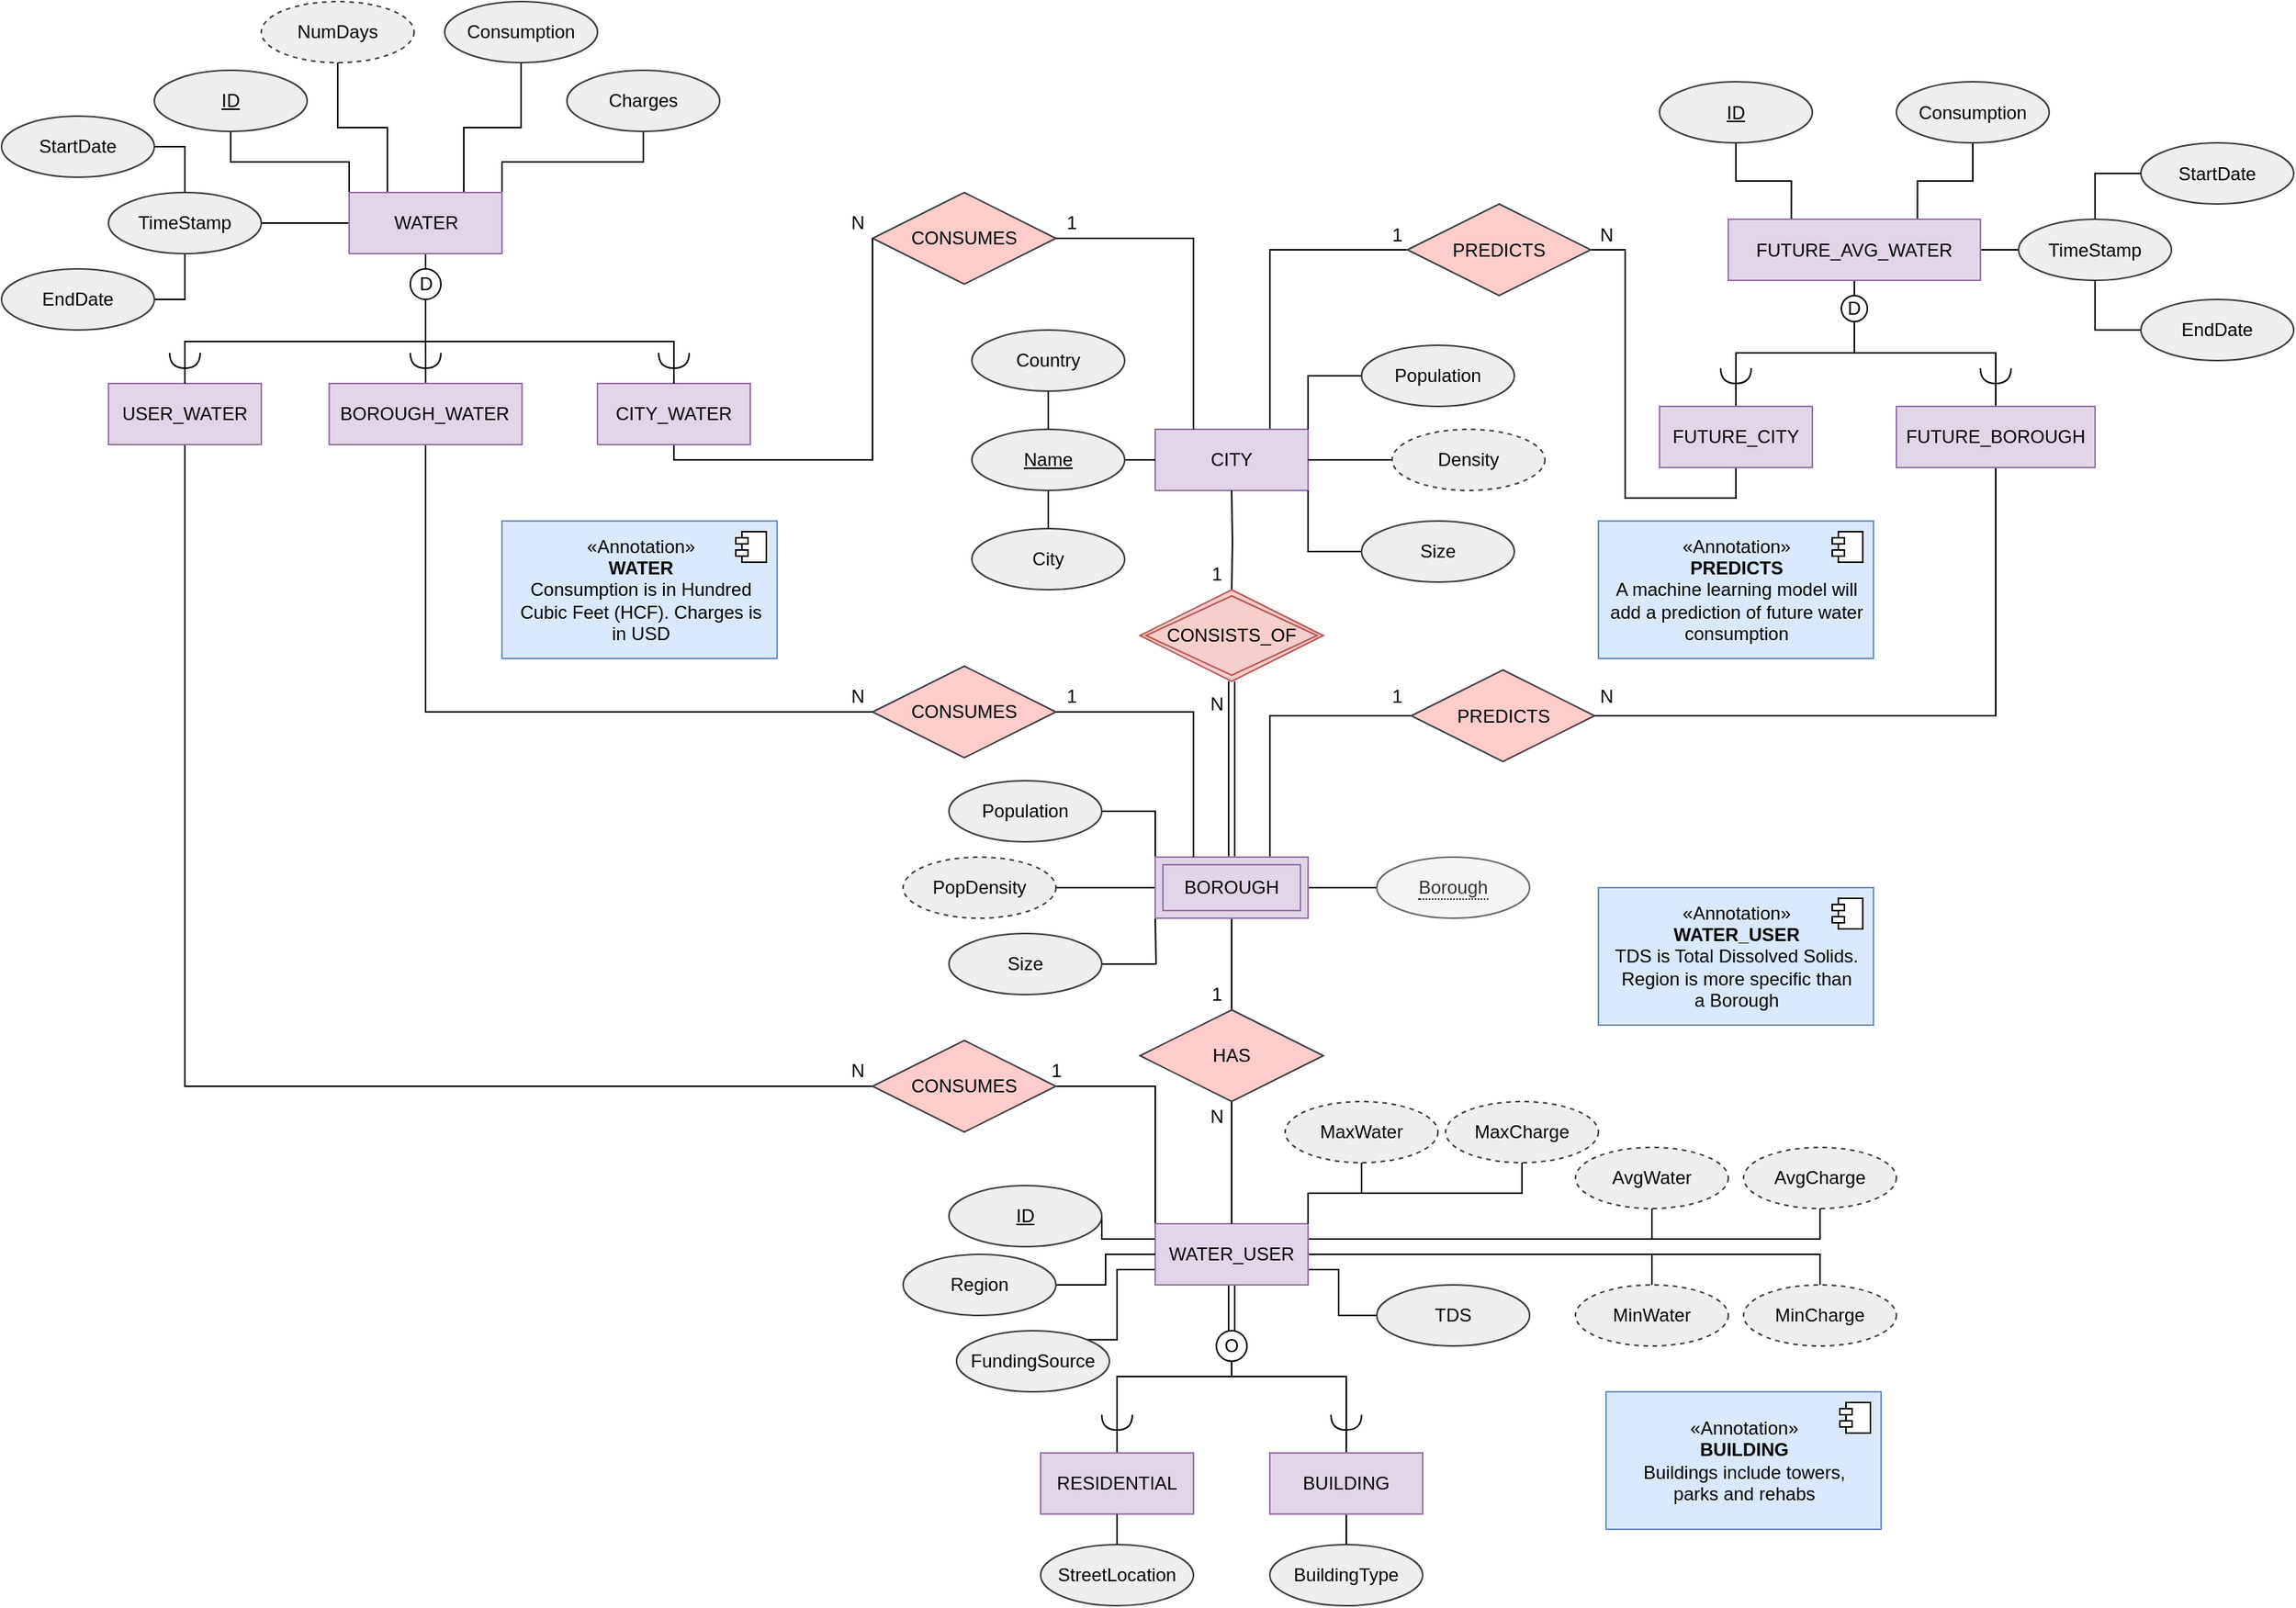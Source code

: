 <mxfile version="14.4.9" type="device"><diagram id="_QNdiF6oGMJ8poeDgREs" name="Page-1"><mxGraphModel dx="3374" dy="2428" grid="1" gridSize="10" guides="1" tooltips="1" connect="1" arrows="1" fold="1" page="1" pageScale="1" pageWidth="850" pageHeight="1100" math="0" shadow="0"><root><mxCell id="0"/><mxCell id="1" parent="0"/><mxCell id="JEgPueRrf0N6UOXY9P-l-7" style="edgeStyle=orthogonalEdgeStyle;rounded=0;orthogonalLoop=1;jettySize=auto;html=1;exitX=0.5;exitY=1;exitDx=0;exitDy=0;entryX=0.5;entryY=0;entryDx=0;entryDy=0;endArrow=none;endFill=0;" parent="1" source="mJZ21DW68w18lmmPB9QN-91" target="JEgPueRrf0N6UOXY9P-l-3" edge="1"><mxGeometry relative="1" as="geometry"><Array as="points"><mxPoint x="425" y="220"/><mxPoint x="500" y="220"/></Array></mxGeometry></mxCell><mxCell id="2JfRAeEi5rj72xCOGXcZ-98" style="edgeStyle=orthogonalEdgeStyle;rounded=0;orthogonalLoop=1;jettySize=auto;html=1;exitX=1;exitY=0.75;exitDx=0;exitDy=0;entryX=0;entryY=0.5;entryDx=0;entryDy=0;endArrow=none;endFill=0;" parent="1" source="JEgPueRrf0N6UOXY9P-l-1" target="2JfRAeEi5rj72xCOGXcZ-12" edge="1"><mxGeometry relative="1" as="geometry"><Array as="points"><mxPoint x="495" y="150"/><mxPoint x="495" y="180"/></Array></mxGeometry></mxCell><mxCell id="2JfRAeEi5rj72xCOGXcZ-99" style="edgeStyle=orthogonalEdgeStyle;rounded=0;orthogonalLoop=1;jettySize=auto;html=1;exitX=0;exitY=0.75;exitDx=0;exitDy=0;entryX=1;entryY=0;entryDx=0;entryDy=0;endArrow=none;endFill=0;" parent="1" source="JEgPueRrf0N6UOXY9P-l-1" target="2JfRAeEi5rj72xCOGXcZ-13" edge="1"><mxGeometry relative="1" as="geometry"><Array as="points"><mxPoint x="350" y="150"/><mxPoint x="350" y="196"/></Array></mxGeometry></mxCell><mxCell id="2JfRAeEi5rj72xCOGXcZ-101" style="edgeStyle=orthogonalEdgeStyle;rounded=0;orthogonalLoop=1;jettySize=auto;html=1;exitX=0;exitY=0.25;exitDx=0;exitDy=0;entryX=1;entryY=0.5;entryDx=0;entryDy=0;endArrow=none;endFill=0;" parent="1" source="JEgPueRrf0N6UOXY9P-l-1" target="JEgPueRrf0N6UOXY9P-l-83" edge="1"><mxGeometry relative="1" as="geometry"/></mxCell><mxCell id="2JfRAeEi5rj72xCOGXcZ-131" style="edgeStyle=orthogonalEdgeStyle;rounded=0;orthogonalLoop=1;jettySize=auto;html=1;exitX=1;exitY=0;exitDx=0;exitDy=0;entryX=0.5;entryY=1;entryDx=0;entryDy=0;endArrow=none;endFill=0;" parent="1" source="JEgPueRrf0N6UOXY9P-l-1" target="2JfRAeEi5rj72xCOGXcZ-125" edge="1"><mxGeometry relative="1" as="geometry"/></mxCell><mxCell id="2JfRAeEi5rj72xCOGXcZ-132" style="edgeStyle=orthogonalEdgeStyle;rounded=0;orthogonalLoop=1;jettySize=auto;html=1;exitX=1;exitY=0.25;exitDx=0;exitDy=0;entryX=0.5;entryY=1;entryDx=0;entryDy=0;endArrow=none;endFill=0;" parent="1" source="JEgPueRrf0N6UOXY9P-l-1" target="JEgPueRrf0N6UOXY9P-l-20" edge="1"><mxGeometry relative="1" as="geometry"/></mxCell><mxCell id="2JfRAeEi5rj72xCOGXcZ-133" style="edgeStyle=orthogonalEdgeStyle;rounded=0;orthogonalLoop=1;jettySize=auto;html=1;exitX=1;exitY=0.25;exitDx=0;exitDy=0;entryX=0.5;entryY=1;entryDx=0;entryDy=0;endArrow=none;endFill=0;" parent="1" source="JEgPueRrf0N6UOXY9P-l-1" target="2JfRAeEi5rj72xCOGXcZ-126" edge="1"><mxGeometry relative="1" as="geometry"/></mxCell><mxCell id="2JfRAeEi5rj72xCOGXcZ-134" style="edgeStyle=orthogonalEdgeStyle;rounded=0;orthogonalLoop=1;jettySize=auto;html=1;exitX=1;exitY=0.5;exitDx=0;exitDy=0;entryX=0.5;entryY=0;entryDx=0;entryDy=0;endArrow=none;endFill=0;" parent="1" source="JEgPueRrf0N6UOXY9P-l-1" target="JEgPueRrf0N6UOXY9P-l-19" edge="1"><mxGeometry relative="1" as="geometry"/></mxCell><mxCell id="2JfRAeEi5rj72xCOGXcZ-135" style="edgeStyle=orthogonalEdgeStyle;rounded=0;orthogonalLoop=1;jettySize=auto;html=1;exitX=1;exitY=0.5;exitDx=0;exitDy=0;entryX=0.5;entryY=0;entryDx=0;entryDy=0;endArrow=none;endFill=0;" parent="1" source="JEgPueRrf0N6UOXY9P-l-1" target="2JfRAeEi5rj72xCOGXcZ-127" edge="1"><mxGeometry relative="1" as="geometry"/></mxCell><mxCell id="mJZ21DW68w18lmmPB9QN-54" style="edgeStyle=orthogonalEdgeStyle;rounded=0;orthogonalLoop=1;jettySize=auto;html=1;exitX=0;exitY=0;exitDx=0;exitDy=0;entryX=1;entryY=0.5;entryDx=0;entryDy=0;endArrow=none;endFill=0;" parent="1" source="JEgPueRrf0N6UOXY9P-l-1" target="mJZ21DW68w18lmmPB9QN-52" edge="1"><mxGeometry relative="1" as="geometry"/></mxCell><mxCell id="mJZ21DW68w18lmmPB9QN-92" style="edgeStyle=orthogonalEdgeStyle;rounded=0;orthogonalLoop=1;jettySize=auto;html=1;exitX=0.5;exitY=1;exitDx=0;exitDy=0;entryX=0.5;entryY=0;entryDx=0;entryDy=0;endArrow=none;endFill=0;shape=link;" parent="1" source="JEgPueRrf0N6UOXY9P-l-1" target="mJZ21DW68w18lmmPB9QN-91" edge="1"><mxGeometry relative="1" as="geometry"/></mxCell><mxCell id="JEgPueRrf0N6UOXY9P-l-1" value="WATER_USER" style="whiteSpace=wrap;html=1;align=center;fillColor=#e1d5e7;strokeColor=#9673a6;" parent="1" vertex="1"><mxGeometry x="375" y="120" width="100" height="40" as="geometry"/></mxCell><mxCell id="JEgPueRrf0N6UOXY9P-l-13" style="edgeStyle=orthogonalEdgeStyle;rounded=0;orthogonalLoop=1;jettySize=auto;html=1;exitX=0.5;exitY=0;exitDx=0;exitDy=0;entryX=0.5;entryY=1;entryDx=0;entryDy=0;endArrow=none;endFill=0;" parent="1" source="JEgPueRrf0N6UOXY9P-l-2" target="mJZ21DW68w18lmmPB9QN-91" edge="1"><mxGeometry relative="1" as="geometry"><Array as="points"><mxPoint x="350" y="220"/><mxPoint x="425" y="220"/></Array></mxGeometry></mxCell><mxCell id="JEgPueRrf0N6UOXY9P-l-2" value="RESIDENTIAL" style="whiteSpace=wrap;html=1;align=center;fillColor=#e1d5e7;strokeColor=#9673a6;" parent="1" vertex="1"><mxGeometry x="300" y="270" width="100" height="40" as="geometry"/></mxCell><mxCell id="2JfRAeEi5rj72xCOGXcZ-11" style="edgeStyle=orthogonalEdgeStyle;rounded=0;orthogonalLoop=1;jettySize=auto;html=1;exitX=0.5;exitY=1;exitDx=0;exitDy=0;entryX=0.5;entryY=0;entryDx=0;entryDy=0;endArrow=none;endFill=0;" parent="1" source="JEgPueRrf0N6UOXY9P-l-3" target="2JfRAeEi5rj72xCOGXcZ-9" edge="1"><mxGeometry relative="1" as="geometry"/></mxCell><mxCell id="JEgPueRrf0N6UOXY9P-l-3" value="BUILDING" style="whiteSpace=wrap;html=1;align=center;fillColor=#e1d5e7;strokeColor=#9673a6;" parent="1" vertex="1"><mxGeometry x="450" y="270" width="100" height="40" as="geometry"/></mxCell><mxCell id="JEgPueRrf0N6UOXY9P-l-11" value="" style="shape=requiredInterface;html=1;verticalLabelPosition=bottom;rotation=90;" parent="1" vertex="1"><mxGeometry x="345" y="240" width="10" height="20" as="geometry"/></mxCell><mxCell id="JEgPueRrf0N6UOXY9P-l-14" value="" style="shape=requiredInterface;html=1;verticalLabelPosition=bottom;rotation=90;" parent="1" vertex="1"><mxGeometry x="495" y="240" width="10" height="20" as="geometry"/></mxCell><mxCell id="JEgPueRrf0N6UOXY9P-l-19" value="MinWater" style="ellipse;whiteSpace=wrap;html=1;align=center;dashed=1;fillColor=#eeeeee;strokeColor=#36393d;" parent="1" vertex="1"><mxGeometry x="650" y="160" width="100" height="40" as="geometry"/></mxCell><mxCell id="JEgPueRrf0N6UOXY9P-l-20" value="AvgWater" style="ellipse;whiteSpace=wrap;html=1;align=center;dashed=1;fillColor=#eeeeee;strokeColor=#36393d;" parent="1" vertex="1"><mxGeometry x="650" y="70" width="100" height="40" as="geometry"/></mxCell><mxCell id="2JfRAeEi5rj72xCOGXcZ-130" style="edgeStyle=orthogonalEdgeStyle;rounded=0;orthogonalLoop=1;jettySize=auto;html=1;exitX=0.5;exitY=1;exitDx=0;exitDy=0;entryX=1;entryY=0;entryDx=0;entryDy=0;endArrow=none;endFill=0;" parent="1" source="JEgPueRrf0N6UOXY9P-l-21" target="JEgPueRrf0N6UOXY9P-l-1" edge="1"><mxGeometry relative="1" as="geometry"/></mxCell><mxCell id="JEgPueRrf0N6UOXY9P-l-21" value="MaxWater" style="ellipse;whiteSpace=wrap;html=1;align=center;dashed=1;fillColor=#eeeeee;strokeColor=#36393d;" parent="1" vertex="1"><mxGeometry x="460" y="40" width="100" height="40" as="geometry"/></mxCell><mxCell id="JEgPueRrf0N6UOXY9P-l-28" value="" style="edgeStyle=orthogonalEdgeStyle;rounded=0;orthogonalLoop=1;jettySize=auto;html=1;endArrow=none;endFill=0;" parent="1" source="JEgPueRrf0N6UOXY9P-l-93" target="JEgPueRrf0N6UOXY9P-l-2" edge="1"><mxGeometry relative="1" as="geometry"><mxPoint x="240" y="360" as="sourcePoint"/></mxGeometry></mxCell><mxCell id="JEgPueRrf0N6UOXY9P-l-46" style="edgeStyle=orthogonalEdgeStyle;rounded=0;orthogonalLoop=1;jettySize=auto;html=1;entryX=0.5;entryY=0;entryDx=0;entryDy=0;endArrow=none;endFill=0;exitX=0.5;exitY=1;exitDx=0;exitDy=0;" parent="1" source="dbWobeZVWmWwxSaoiMFD-5" target="JEgPueRrf0N6UOXY9P-l-41" edge="1"><mxGeometry relative="1" as="geometry"><mxPoint x="450" y="-80" as="sourcePoint"/></mxGeometry></mxCell><mxCell id="JEgPueRrf0N6UOXY9P-l-42" style="edgeStyle=orthogonalEdgeStyle;rounded=0;orthogonalLoop=1;jettySize=auto;html=1;exitX=0.5;exitY=1;exitDx=0;exitDy=0;endArrow=none;endFill=0;entryX=0.5;entryY=0;entryDx=0;entryDy=0;" parent="1" source="JEgPueRrf0N6UOXY9P-l-41" target="JEgPueRrf0N6UOXY9P-l-1" edge="1"><mxGeometry relative="1" as="geometry"><mxPoint x="424.667" y="120" as="targetPoint"/></mxGeometry></mxCell><mxCell id="JEgPueRrf0N6UOXY9P-l-41" value="HAS" style="shape=rhombus;perimeter=rhombusPerimeter;whiteSpace=wrap;html=1;align=center;fillColor=#ffcccc;strokeColor=#36393d;" parent="1" vertex="1"><mxGeometry x="365" y="-20" width="120" height="60" as="geometry"/></mxCell><mxCell id="JEgPueRrf0N6UOXY9P-l-49" value="N" style="text;html=1;align=center;verticalAlign=middle;resizable=0;points=[];autosize=1;" parent="1" vertex="1"><mxGeometry x="405" y="40" width="20" height="20" as="geometry"/></mxCell><mxCell id="JEgPueRrf0N6UOXY9P-l-50" value="1" style="text;html=1;align=center;verticalAlign=middle;resizable=0;points=[];autosize=1;" parent="1" vertex="1"><mxGeometry x="405" y="-40" width="20" height="20" as="geometry"/></mxCell><mxCell id="dbWobeZVWmWwxSaoiMFD-6" style="edgeStyle=orthogonalEdgeStyle;rounded=0;orthogonalLoop=1;jettySize=auto;html=1;exitX=1;exitY=0.5;exitDx=0;exitDy=0;entryX=0;entryY=0;entryDx=0;entryDy=0;endArrow=none;endFill=0;" parent="1" source="JEgPueRrf0N6UOXY9P-l-51" target="dbWobeZVWmWwxSaoiMFD-5" edge="1"><mxGeometry relative="1" as="geometry"/></mxCell><mxCell id="JEgPueRrf0N6UOXY9P-l-51" value="Population" style="ellipse;whiteSpace=wrap;html=1;align=center;fillColor=#eeeeee;strokeColor=#36393d;" parent="1" vertex="1"><mxGeometry x="240" y="-170" width="100" height="40" as="geometry"/></mxCell><mxCell id="JEgPueRrf0N6UOXY9P-l-54" style="edgeStyle=orthogonalEdgeStyle;rounded=0;orthogonalLoop=1;jettySize=auto;html=1;entryX=0;entryY=1;entryDx=0;entryDy=0;endArrow=none;endFill=0;" parent="1" source="JEgPueRrf0N6UOXY9P-l-53" edge="1"><mxGeometry relative="1" as="geometry"><mxPoint x="375" y="-80" as="targetPoint"/></mxGeometry></mxCell><mxCell id="JEgPueRrf0N6UOXY9P-l-53" value="Size" style="ellipse;whiteSpace=wrap;html=1;align=center;fillColor=#eeeeee;strokeColor=#36393d;" parent="1" vertex="1"><mxGeometry x="240" y="-70" width="100" height="40" as="geometry"/></mxCell><mxCell id="JEgPueRrf0N6UOXY9P-l-102" style="edgeStyle=orthogonalEdgeStyle;rounded=0;orthogonalLoop=1;jettySize=auto;html=1;exitX=1;exitY=0.5;exitDx=0;exitDy=0;entryX=0;entryY=0.5;entryDx=0;entryDy=0;endArrow=none;endFill=0;" parent="1" source="JEgPueRrf0N6UOXY9P-l-55" edge="1"><mxGeometry relative="1" as="geometry"><mxPoint x="375" y="-100" as="targetPoint"/></mxGeometry></mxCell><mxCell id="JEgPueRrf0N6UOXY9P-l-55" value="PopDensity" style="ellipse;whiteSpace=wrap;html=1;align=center;dashed=1;fillColor=#eeeeee;strokeColor=#36393d;" parent="1" vertex="1"><mxGeometry x="210" y="-120" width="100" height="40" as="geometry"/></mxCell><mxCell id="2JfRAeEi5rj72xCOGXcZ-100" style="edgeStyle=orthogonalEdgeStyle;rounded=0;orthogonalLoop=1;jettySize=auto;html=1;exitX=1;exitY=0.5;exitDx=0;exitDy=0;entryX=0;entryY=0.5;entryDx=0;entryDy=0;endArrow=none;endFill=0;" parent="1" source="JEgPueRrf0N6UOXY9P-l-74" target="JEgPueRrf0N6UOXY9P-l-1" edge="1"><mxGeometry relative="1" as="geometry"/></mxCell><mxCell id="JEgPueRrf0N6UOXY9P-l-74" value="Region" style="ellipse;whiteSpace=wrap;html=1;align=center;fillColor=#eeeeee;strokeColor=#36393d;" parent="1" vertex="1"><mxGeometry x="210" y="140" width="100" height="40" as="geometry"/></mxCell><mxCell id="JEgPueRrf0N6UOXY9P-l-83" value="&lt;u&gt;ID&lt;/u&gt;" style="ellipse;whiteSpace=wrap;html=1;align=center;fillColor=#eeeeee;strokeColor=#36393d;" parent="1" vertex="1"><mxGeometry x="240" y="95" width="100" height="40" as="geometry"/></mxCell><mxCell id="2JfRAeEi5rj72xCOGXcZ-2" value="«Annotation»&lt;br&gt;&lt;div&gt;&lt;b&gt;BUILDING&lt;br&gt;&lt;/b&gt;&lt;/div&gt;&lt;div&gt;Buildings include towers, &lt;br&gt;&lt;/div&gt;&lt;div&gt;parks and rehabs&lt;/div&gt;" style="html=1;dropTarget=0;fillColor=#dae8fc;strokeColor=#6c8ebf;" parent="1" vertex="1"><mxGeometry x="670" y="230" width="180" height="90" as="geometry"/></mxCell><mxCell id="2JfRAeEi5rj72xCOGXcZ-3" value="" style="shape=module;jettyWidth=8;jettyHeight=4;" parent="2JfRAeEi5rj72xCOGXcZ-2" vertex="1"><mxGeometry x="1" width="20" height="20" relative="1" as="geometry"><mxPoint x="-27" y="7" as="offset"/></mxGeometry></mxCell><mxCell id="2JfRAeEi5rj72xCOGXcZ-9" value="BuildingType" style="ellipse;whiteSpace=wrap;html=1;align=center;fillColor=#eeeeee;strokeColor=#36393d;" parent="1" vertex="1"><mxGeometry x="450" y="330" width="100" height="40" as="geometry"/></mxCell><mxCell id="2JfRAeEi5rj72xCOGXcZ-12" value="TDS" style="ellipse;whiteSpace=wrap;html=1;align=center;fillColor=#eeeeee;strokeColor=#36393d;" parent="1" vertex="1"><mxGeometry x="520" y="160" width="100" height="40" as="geometry"/></mxCell><mxCell id="2JfRAeEi5rj72xCOGXcZ-13" value="FundingSource" style="ellipse;whiteSpace=wrap;html=1;align=center;fillColor=#eeeeee;strokeColor=#36393d;" parent="1" vertex="1"><mxGeometry x="245" y="190" width="100" height="40" as="geometry"/></mxCell><mxCell id="mJZ21DW68w18lmmPB9QN-42" style="edgeStyle=orthogonalEdgeStyle;rounded=0;orthogonalLoop=1;jettySize=auto;html=1;exitX=0.75;exitY=0;exitDx=0;exitDy=0;entryX=0;entryY=0.5;entryDx=0;entryDy=0;endArrow=none;endFill=0;" parent="1" source="2JfRAeEi5rj72xCOGXcZ-41" target="mJZ21DW68w18lmmPB9QN-24" edge="1"><mxGeometry relative="1" as="geometry"/></mxCell><mxCell id="2JfRAeEi5rj72xCOGXcZ-41" value="CITY" style="whiteSpace=wrap;html=1;align=center;fillColor=#e1d5e7;strokeColor=#9673a6;" parent="1" vertex="1"><mxGeometry x="375" y="-400" width="100" height="40" as="geometry"/></mxCell><mxCell id="mJZ21DW68w18lmmPB9QN-38" style="edgeStyle=orthogonalEdgeStyle;rounded=0;orthogonalLoop=1;jettySize=auto;html=1;exitX=1;exitY=0.5;exitDx=0;exitDy=0;entryX=0;entryY=0.5;entryDx=0;entryDy=0;endArrow=none;endFill=0;" parent="1" source="2JfRAeEi5rj72xCOGXcZ-48" target="2JfRAeEi5rj72xCOGXcZ-41" edge="1"><mxGeometry relative="1" as="geometry"/></mxCell><mxCell id="mJZ21DW68w18lmmPB9QN-101" style="edgeStyle=orthogonalEdgeStyle;rounded=0;orthogonalLoop=1;jettySize=auto;html=1;exitX=0.5;exitY=1;exitDx=0;exitDy=0;entryX=0.5;entryY=0;entryDx=0;entryDy=0;endArrow=none;endFill=0;" parent="1" source="2JfRAeEi5rj72xCOGXcZ-48" target="2JfRAeEi5rj72xCOGXcZ-50" edge="1"><mxGeometry relative="1" as="geometry"/></mxCell><mxCell id="2JfRAeEi5rj72xCOGXcZ-48" value="&lt;u&gt;Name&lt;/u&gt;" style="ellipse;whiteSpace=wrap;html=1;align=center;fillColor=#eeeeee;strokeColor=#36393d;" parent="1" vertex="1"><mxGeometry x="255" y="-400" width="100" height="40" as="geometry"/></mxCell><mxCell id="2JfRAeEi5rj72xCOGXcZ-50" value="City" style="ellipse;whiteSpace=wrap;html=1;align=center;fillColor=#eeeeee;strokeColor=#36393d;" parent="1" vertex="1"><mxGeometry x="255" y="-335" width="100" height="40" as="geometry"/></mxCell><mxCell id="mJZ21DW68w18lmmPB9QN-100" style="edgeStyle=orthogonalEdgeStyle;rounded=0;orthogonalLoop=1;jettySize=auto;html=1;exitX=0.5;exitY=1;exitDx=0;exitDy=0;entryX=0.5;entryY=0;entryDx=0;entryDy=0;endArrow=none;endFill=0;" parent="1" source="2JfRAeEi5rj72xCOGXcZ-53" target="2JfRAeEi5rj72xCOGXcZ-48" edge="1"><mxGeometry relative="1" as="geometry"/></mxCell><mxCell id="2JfRAeEi5rj72xCOGXcZ-53" value="Country" style="ellipse;whiteSpace=wrap;html=1;align=center;fillColor=#eeeeee;strokeColor=#36393d;" parent="1" vertex="1"><mxGeometry x="255" y="-465" width="100" height="40" as="geometry"/></mxCell><mxCell id="2JfRAeEi5rj72xCOGXcZ-66" value="«Annotation»&lt;br&gt;&lt;div&gt;&lt;b&gt;WATER&lt;/b&gt;&lt;/div&gt;&lt;div&gt;Consumption is in Hundred&lt;/div&gt;&lt;div&gt;Cubic Feet (HCF). Charges is&lt;/div&gt;&lt;div&gt;in USD&lt;/div&gt;" style="html=1;dropTarget=0;fillColor=#dae8fc;strokeColor=#6c8ebf;" parent="1" vertex="1"><mxGeometry x="-52.5" y="-340" width="180" height="90" as="geometry"/></mxCell><mxCell id="2JfRAeEi5rj72xCOGXcZ-67" value="" style="shape=module;jettyWidth=8;jettyHeight=4;" parent="2JfRAeEi5rj72xCOGXcZ-66" vertex="1"><mxGeometry x="1" width="20" height="20" relative="1" as="geometry"><mxPoint x="-27" y="7" as="offset"/></mxGeometry></mxCell><mxCell id="dbWobeZVWmWwxSaoiMFD-49" style="edgeStyle=orthogonalEdgeStyle;rounded=0;orthogonalLoop=1;jettySize=auto;html=1;exitX=0.5;exitY=1;exitDx=0;exitDy=0;entryX=0.5;entryY=0;entryDx=0;entryDy=0;endArrow=none;endFill=0;shape=link;" parent="1" source="dbWobeZVWmWwxSaoiMFD-100" target="dbWobeZVWmWwxSaoiMFD-5" edge="1"><mxGeometry relative="1" as="geometry"><mxPoint x="425" y="-232.5" as="sourcePoint"/></mxGeometry></mxCell><mxCell id="dbWobeZVWmWwxSaoiMFD-50" style="edgeStyle=orthogonalEdgeStyle;rounded=0;orthogonalLoop=1;jettySize=auto;html=1;exitX=0.5;exitY=0;exitDx=0;exitDy=0;entryX=0.5;entryY=1;entryDx=0;entryDy=0;endArrow=none;endFill=0;" parent="1" target="2JfRAeEi5rj72xCOGXcZ-41" edge="1"><mxGeometry relative="1" as="geometry"><mxPoint x="425" y="-292.5" as="sourcePoint"/></mxGeometry></mxCell><mxCell id="mJZ21DW68w18lmmPB9QN-76" style="edgeStyle=orthogonalEdgeStyle;rounded=0;orthogonalLoop=1;jettySize=auto;html=1;exitX=0.5;exitY=1;exitDx=0;exitDy=0;entryX=0;entryY=0.5;entryDx=0;entryDy=0;endArrow=none;endFill=0;" parent="1" source="2JfRAeEi5rj72xCOGXcZ-86" target="mJZ21DW68w18lmmPB9QN-52" edge="1"><mxGeometry relative="1" as="geometry"/></mxCell><mxCell id="2JfRAeEi5rj72xCOGXcZ-86" value="USER_WATER" style="whiteSpace=wrap;html=1;align=center;fillColor=#e1d5e7;strokeColor=#9673a6;" parent="1" vertex="1"><mxGeometry x="-310" y="-430" width="100" height="40" as="geometry"/></mxCell><mxCell id="2JfRAeEi5rj72xCOGXcZ-103" value="1" style="text;html=1;align=center;verticalAlign=middle;resizable=0;points=[];autosize=1;" parent="1" vertex="1"><mxGeometry x="405" y="-315" width="20" height="20" as="geometry"/></mxCell><mxCell id="2JfRAeEi5rj72xCOGXcZ-104" value="N" style="text;html=1;align=center;verticalAlign=middle;resizable=0;points=[];autosize=1;" parent="1" vertex="1"><mxGeometry x="405" y="-230" width="20" height="20" as="geometry"/></mxCell><mxCell id="2JfRAeEi5rj72xCOGXcZ-109" value="N" style="text;html=1;align=center;verticalAlign=middle;resizable=0;points=[];autosize=1;" parent="1" vertex="1"><mxGeometry x="170" y="10" width="20" height="20" as="geometry"/></mxCell><mxCell id="2JfRAeEi5rj72xCOGXcZ-112" value="«Annotation»&lt;br&gt;&lt;div&gt;&lt;b&gt;WATER_USER&lt;br&gt;&lt;/b&gt;&lt;/div&gt;&lt;div&gt;TDS is Total Dissolved Solids.&lt;/div&gt;&lt;div&gt;Region is more specific than&lt;/div&gt;&lt;div&gt;a Borough&lt;br&gt;&lt;/div&gt;" style="html=1;dropTarget=0;fillColor=#dae8fc;strokeColor=#6c8ebf;" parent="1" vertex="1"><mxGeometry x="665" y="-100" width="180" height="90" as="geometry"/></mxCell><mxCell id="2JfRAeEi5rj72xCOGXcZ-113" value="" style="shape=module;jettyWidth=8;jettyHeight=4;" parent="2JfRAeEi5rj72xCOGXcZ-112" vertex="1"><mxGeometry x="1" width="20" height="20" relative="1" as="geometry"><mxPoint x="-27" y="7" as="offset"/></mxGeometry></mxCell><mxCell id="2JfRAeEi5rj72xCOGXcZ-125" value="MaxCharge" style="ellipse;whiteSpace=wrap;html=1;align=center;dashed=1;fillColor=#eeeeee;strokeColor=#36393d;" parent="1" vertex="1"><mxGeometry x="565" y="40" width="100" height="40" as="geometry"/></mxCell><mxCell id="2JfRAeEi5rj72xCOGXcZ-126" value="AvgCharge" style="ellipse;whiteSpace=wrap;html=1;align=center;dashed=1;fillColor=#eeeeee;strokeColor=#36393d;" parent="1" vertex="1"><mxGeometry x="760" y="70" width="100" height="40" as="geometry"/></mxCell><mxCell id="2JfRAeEi5rj72xCOGXcZ-127" value="MinCharge" style="ellipse;whiteSpace=wrap;html=1;align=center;dashed=1;fillColor=#eeeeee;strokeColor=#36393d;" parent="1" vertex="1"><mxGeometry x="760" y="160" width="100" height="40" as="geometry"/></mxCell><mxCell id="JEgPueRrf0N6UOXY9P-l-93" value="StreetLocation" style="ellipse;whiteSpace=wrap;html=1;align=center;fillColor=#eeeeee;strokeColor=#36393d;" parent="1" vertex="1"><mxGeometry x="300" y="330" width="100" height="40" as="geometry"/></mxCell><mxCell id="mJZ21DW68w18lmmPB9QN-1" style="edgeStyle=orthogonalEdgeStyle;rounded=0;orthogonalLoop=1;jettySize=auto;html=1;exitX=1;exitY=0.5;exitDx=0;exitDy=0;entryX=0;entryY=0.5;entryDx=0;entryDy=0;endArrow=none;endFill=0;" parent="1" source="dbWobeZVWmWwxSaoiMFD-5" edge="1"><mxGeometry relative="1" as="geometry"><mxPoint x="520" y="-100" as="targetPoint"/></mxGeometry></mxCell><mxCell id="mJZ21DW68w18lmmPB9QN-4" style="edgeStyle=orthogonalEdgeStyle;rounded=0;orthogonalLoop=1;jettySize=auto;html=1;exitX=0.75;exitY=0;exitDx=0;exitDy=0;entryX=0;entryY=0.5;entryDx=0;entryDy=0;endArrow=none;endFill=0;" parent="1" source="dbWobeZVWmWwxSaoiMFD-5" target="dbWobeZVWmWwxSaoiMFD-39" edge="1"><mxGeometry relative="1" as="geometry"/></mxCell><mxCell id="dbWobeZVWmWwxSaoiMFD-5" value="BOROUGH" style="shape=ext;margin=3;double=1;whiteSpace=wrap;html=1;align=center;fillColor=#e1d5e7;strokeColor=#9673a6;" parent="1" vertex="1"><mxGeometry x="375" y="-120" width="100" height="40" as="geometry"/></mxCell><mxCell id="dbWobeZVWmWwxSaoiMFD-28" style="edgeStyle=orthogonalEdgeStyle;rounded=0;orthogonalLoop=1;jettySize=auto;html=1;exitX=1;exitY=0.5;exitDx=0;exitDy=0;entryX=0.5;entryY=0;entryDx=0;entryDy=0;endArrow=none;endFill=0;" parent="1" source="dbWobeZVWmWwxSaoiMFD-29" edge="1"><mxGeometry relative="1" as="geometry"><mxPoint x="-260" y="-555" as="targetPoint"/></mxGeometry></mxCell><mxCell id="dbWobeZVWmWwxSaoiMFD-29" value="StartDate" style="ellipse;whiteSpace=wrap;html=1;align=center;fillColor=#eeeeee;strokeColor=#36393d;" parent="1" vertex="1"><mxGeometry x="-380" y="-605" width="100" height="40" as="geometry"/></mxCell><mxCell id="dbWobeZVWmWwxSaoiMFD-30" style="edgeStyle=orthogonalEdgeStyle;rounded=0;orthogonalLoop=1;jettySize=auto;html=1;exitX=1;exitY=0.5;exitDx=0;exitDy=0;entryX=0.5;entryY=1;entryDx=0;entryDy=0;endArrow=none;endFill=0;" parent="1" source="dbWobeZVWmWwxSaoiMFD-31" edge="1"><mxGeometry relative="1" as="geometry"><mxPoint x="-260" y="-515" as="targetPoint"/></mxGeometry></mxCell><mxCell id="dbWobeZVWmWwxSaoiMFD-31" value="EndDate" style="ellipse;whiteSpace=wrap;html=1;align=center;fillColor=#eeeeee;strokeColor=#36393d;" parent="1" vertex="1"><mxGeometry x="-380" y="-505" width="100" height="40" as="geometry"/></mxCell><mxCell id="dbWobeZVWmWwxSaoiMFD-34" value="NumDays" style="ellipse;whiteSpace=wrap;html=1;align=center;dashed=1;fillColor=#eeeeee;strokeColor=#36393d;" parent="1" vertex="1"><mxGeometry x="-210" y="-680" width="100" height="40" as="geometry"/></mxCell><mxCell id="dbWobeZVWmWwxSaoiMFD-36" value="Consumption" style="ellipse;whiteSpace=wrap;html=1;align=center;fillColor=#eeeeee;strokeColor=#36393d;" parent="1" vertex="1"><mxGeometry x="-90" y="-680" width="100" height="40" as="geometry"/></mxCell><mxCell id="mJZ21DW68w18lmmPB9QN-5" style="edgeStyle=orthogonalEdgeStyle;rounded=0;orthogonalLoop=1;jettySize=auto;html=1;exitX=1;exitY=0.5;exitDx=0;exitDy=0;entryX=0.5;entryY=1;entryDx=0;entryDy=0;endArrow=none;endFill=0;" parent="1" source="dbWobeZVWmWwxSaoiMFD-39" target="mJZ21DW68w18lmmPB9QN-85" edge="1"><mxGeometry relative="1" as="geometry"><mxPoint x="752.5" y="-212.5" as="targetPoint"/></mxGeometry></mxCell><mxCell id="dbWobeZVWmWwxSaoiMFD-39" value="PREDICTS" style="shape=rhombus;perimeter=rhombusPerimeter;whiteSpace=wrap;html=1;align=center;fillColor=#ffcccc;strokeColor=#36393d;" parent="1" vertex="1"><mxGeometry x="542.5" y="-242.5" width="120" height="60" as="geometry"/></mxCell><mxCell id="mJZ21DW68w18lmmPB9QN-57" style="edgeStyle=orthogonalEdgeStyle;rounded=0;orthogonalLoop=1;jettySize=auto;html=1;exitX=0.25;exitY=0;exitDx=0;exitDy=0;entryX=0.5;entryY=1;entryDx=0;entryDy=0;endArrow=none;endFill=0;" parent="1" source="mJZ21DW68w18lmmPB9QN-65" target="dbWobeZVWmWwxSaoiMFD-34" edge="1"><mxGeometry relative="1" as="geometry"><mxPoint x="-143.75" y="-550.0" as="sourcePoint"/></mxGeometry></mxCell><mxCell id="mJZ21DW68w18lmmPB9QN-58" style="edgeStyle=orthogonalEdgeStyle;rounded=0;orthogonalLoop=1;jettySize=auto;html=1;exitX=0.75;exitY=0;exitDx=0;exitDy=0;entryX=0.5;entryY=1;entryDx=0;entryDy=0;endArrow=none;endFill=0;" parent="1" source="mJZ21DW68w18lmmPB9QN-65" target="dbWobeZVWmWwxSaoiMFD-36" edge="1"><mxGeometry relative="1" as="geometry"><mxPoint x="-61.25" y="-550.0" as="sourcePoint"/></mxGeometry></mxCell><mxCell id="mJZ21DW68w18lmmPB9QN-59" style="edgeStyle=orthogonalEdgeStyle;rounded=0;orthogonalLoop=1;jettySize=auto;html=1;exitX=1;exitY=0;exitDx=0;exitDy=0;entryX=0.5;entryY=1;entryDx=0;entryDy=0;endArrow=none;endFill=0;" parent="1" source="mJZ21DW68w18lmmPB9QN-65" target="dbWobeZVWmWwxSaoiMFD-64" edge="1"><mxGeometry relative="1" as="geometry"><mxPoint x="-20" y="-550.0" as="sourcePoint"/></mxGeometry></mxCell><mxCell id="mJZ21DW68w18lmmPB9QN-60" style="edgeStyle=orthogonalEdgeStyle;rounded=0;orthogonalLoop=1;jettySize=auto;html=1;exitX=0;exitY=0;exitDx=0;exitDy=0;entryX=0.5;entryY=1;entryDx=0;entryDy=0;endArrow=none;endFill=0;" parent="1" source="mJZ21DW68w18lmmPB9QN-65" target="dbWobeZVWmWwxSaoiMFD-47" edge="1"><mxGeometry relative="1" as="geometry"><mxPoint x="-185" y="-550.0" as="sourcePoint"/></mxGeometry></mxCell><mxCell id="dbWobeZVWmWwxSaoiMFD-43" value="N" style="text;html=1;align=center;verticalAlign=middle;resizable=0;points=[];autosize=1;" parent="1" vertex="1"><mxGeometry x="660" y="-235" width="20" height="20" as="geometry"/></mxCell><mxCell id="dbWobeZVWmWwxSaoiMFD-44" value="1" style="text;html=1;align=center;verticalAlign=middle;resizable=0;points=[];autosize=1;" parent="1" vertex="1"><mxGeometry x="522.5" y="-235" width="20" height="20" as="geometry"/></mxCell><mxCell id="dbWobeZVWmWwxSaoiMFD-47" value="&lt;u&gt;ID&lt;/u&gt;" style="ellipse;whiteSpace=wrap;html=1;align=center;fillColor=#eeeeee;strokeColor=#36393d;" parent="1" vertex="1"><mxGeometry x="-280" y="-635" width="100" height="40" as="geometry"/></mxCell><mxCell id="mJZ21DW68w18lmmPB9QN-66" style="edgeStyle=orthogonalEdgeStyle;rounded=0;orthogonalLoop=1;jettySize=auto;html=1;exitX=1;exitY=0.5;exitDx=0;exitDy=0;entryX=0;entryY=0.5;entryDx=0;entryDy=0;endArrow=none;endFill=0;" parent="1" source="dbWobeZVWmWwxSaoiMFD-48" target="mJZ21DW68w18lmmPB9QN-65" edge="1"><mxGeometry relative="1" as="geometry"/></mxCell><mxCell id="dbWobeZVWmWwxSaoiMFD-48" value="TimeStamp" style="ellipse;whiteSpace=wrap;html=1;align=center;fillColor=#eeeeee;strokeColor=#36393d;" parent="1" vertex="1"><mxGeometry x="-310" y="-555" width="100" height="40" as="geometry"/></mxCell><mxCell id="dbWobeZVWmWwxSaoiMFD-54" style="edgeStyle=orthogonalEdgeStyle;rounded=0;orthogonalLoop=1;jettySize=auto;html=1;exitX=0;exitY=0.5;exitDx=0;exitDy=0;entryX=1;entryY=0;entryDx=0;entryDy=0;endArrow=none;endFill=0;" parent="1" source="dbWobeZVWmWwxSaoiMFD-51" target="2JfRAeEi5rj72xCOGXcZ-41" edge="1"><mxGeometry relative="1" as="geometry"/></mxCell><mxCell id="dbWobeZVWmWwxSaoiMFD-51" value="Population" style="ellipse;whiteSpace=wrap;html=1;align=center;fillColor=#eeeeee;strokeColor=#36393d;" parent="1" vertex="1"><mxGeometry x="510" y="-455" width="100" height="40" as="geometry"/></mxCell><mxCell id="dbWobeZVWmWwxSaoiMFD-56" style="edgeStyle=orthogonalEdgeStyle;rounded=0;orthogonalLoop=1;jettySize=auto;html=1;exitX=0;exitY=0.5;exitDx=0;exitDy=0;entryX=1;entryY=1;entryDx=0;entryDy=0;endArrow=none;endFill=0;" parent="1" source="dbWobeZVWmWwxSaoiMFD-52" target="2JfRAeEi5rj72xCOGXcZ-41" edge="1"><mxGeometry relative="1" as="geometry"/></mxCell><mxCell id="dbWobeZVWmWwxSaoiMFD-52" value="Size" style="ellipse;whiteSpace=wrap;html=1;align=center;fillColor=#eeeeee;strokeColor=#36393d;" parent="1" vertex="1"><mxGeometry x="510" y="-340" width="100" height="40" as="geometry"/></mxCell><mxCell id="dbWobeZVWmWwxSaoiMFD-55" style="edgeStyle=orthogonalEdgeStyle;rounded=0;orthogonalLoop=1;jettySize=auto;html=1;exitX=0;exitY=0.5;exitDx=0;exitDy=0;entryX=1;entryY=0.5;entryDx=0;entryDy=0;endArrow=none;endFill=0;" parent="1" source="dbWobeZVWmWwxSaoiMFD-53" target="2JfRAeEi5rj72xCOGXcZ-41" edge="1"><mxGeometry relative="1" as="geometry"/></mxCell><mxCell id="dbWobeZVWmWwxSaoiMFD-53" value="Density" style="ellipse;whiteSpace=wrap;html=1;align=center;dashed=1;fillColor=#eeeeee;strokeColor=#36393d;" parent="1" vertex="1"><mxGeometry x="530" y="-400" width="100" height="40" as="geometry"/></mxCell><mxCell id="dbWobeZVWmWwxSaoiMFD-64" value="Charges" style="ellipse;whiteSpace=wrap;html=1;align=center;fillColor=#eeeeee;strokeColor=#36393d;" parent="1" vertex="1"><mxGeometry x="-10" y="-635" width="100" height="40" as="geometry"/></mxCell><mxCell id="dbWobeZVWmWwxSaoiMFD-94" value="N" style="text;html=1;align=center;verticalAlign=middle;resizable=0;points=[];autosize=1;" parent="1" vertex="1"><mxGeometry x="170" y="-545" width="20" height="20" as="geometry"/></mxCell><mxCell id="dbWobeZVWmWwxSaoiMFD-95" value="1" style="text;html=1;align=center;verticalAlign=middle;resizable=0;points=[];autosize=1;" parent="1" vertex="1"><mxGeometry x="310" y="-235" width="20" height="20" as="geometry"/></mxCell><mxCell id="dbWobeZVWmWwxSaoiMFD-97" value="1" style="text;html=1;align=center;verticalAlign=middle;resizable=0;points=[];autosize=1;" parent="1" vertex="1"><mxGeometry x="300" y="10" width="20" height="20" as="geometry"/></mxCell><mxCell id="dbWobeZVWmWwxSaoiMFD-98" value="«Annotation»&lt;br&gt;&lt;b&gt;PREDICTS&lt;/b&gt;&lt;br&gt;&lt;div align=&quot;center&quot;&gt;A machine learning model will&lt;/div&gt;&lt;div align=&quot;center&quot;&gt;add a prediction of future water &lt;br&gt;&lt;/div&gt;&lt;div align=&quot;center&quot;&gt;consumption&lt;br&gt;&lt;/div&gt;" style="html=1;dropTarget=0;fillColor=#dae8fc;strokeColor=#6c8ebf;" parent="1" vertex="1"><mxGeometry x="665" y="-340" width="180" height="90" as="geometry"/></mxCell><mxCell id="dbWobeZVWmWwxSaoiMFD-99" value="" style="shape=module;jettyWidth=8;jettyHeight=4;" parent="dbWobeZVWmWwxSaoiMFD-98" vertex="1"><mxGeometry x="1" width="20" height="20" relative="1" as="geometry"><mxPoint x="-27" y="7" as="offset"/></mxGeometry></mxCell><mxCell id="dbWobeZVWmWwxSaoiMFD-100" value="CONSISTS_OF" style="shape=rhombus;double=1;perimeter=rhombusPerimeter;whiteSpace=wrap;html=1;align=center;fillColor=#f8cecc;strokeColor=#b85450;" parent="1" vertex="1"><mxGeometry x="365" y="-295" width="120" height="60" as="geometry"/></mxCell><mxCell id="mJZ21DW68w18lmmPB9QN-2" value="&lt;span style=&quot;border-bottom: 1px dotted&quot;&gt;Borough&lt;/span&gt;" style="ellipse;whiteSpace=wrap;html=1;align=center;fillColor=#f5f5f5;strokeColor=#666666;fontColor=#333333;" parent="1" vertex="1"><mxGeometry x="520" y="-120" width="100" height="40" as="geometry"/></mxCell><mxCell id="mJZ21DW68w18lmmPB9QN-88" style="edgeStyle=orthogonalEdgeStyle;rounded=0;orthogonalLoop=1;jettySize=auto;html=1;exitX=1;exitY=0.5;exitDx=0;exitDy=0;entryX=0.5;entryY=1;entryDx=0;entryDy=0;endArrow=none;endFill=0;" parent="1" source="mJZ21DW68w18lmmPB9QN-24" target="mJZ21DW68w18lmmPB9QN-84" edge="1"><mxGeometry relative="1" as="geometry"/></mxCell><mxCell id="mJZ21DW68w18lmmPB9QN-24" value="PREDICTS" style="shape=rhombus;perimeter=rhombusPerimeter;whiteSpace=wrap;html=1;align=center;fillColor=#ffcccc;strokeColor=#36393d;" parent="1" vertex="1"><mxGeometry x="540" y="-547.5" width="120" height="60" as="geometry"/></mxCell><mxCell id="mJZ21DW68w18lmmPB9QN-25" value="N" style="text;html=1;align=center;verticalAlign=middle;resizable=0;points=[];autosize=1;" parent="1" vertex="1"><mxGeometry x="660" y="-537.5" width="20" height="20" as="geometry"/></mxCell><mxCell id="mJZ21DW68w18lmmPB9QN-26" style="edgeStyle=orthogonalEdgeStyle;rounded=0;orthogonalLoop=1;jettySize=auto;html=1;exitX=1;exitY=0.5;exitDx=0;exitDy=0;entryX=0;entryY=0.5;entryDx=0;entryDy=0;endArrow=none;endFill=0;" parent="1" source="mJZ21DW68w18lmmPB9QN-29" target="mJZ21DW68w18lmmPB9QN-36" edge="1"><mxGeometry relative="1" as="geometry"/></mxCell><mxCell id="mJZ21DW68w18lmmPB9QN-82" style="edgeStyle=orthogonalEdgeStyle;rounded=0;orthogonalLoop=1;jettySize=auto;html=1;exitX=0.25;exitY=0;exitDx=0;exitDy=0;entryX=0.5;entryY=1;entryDx=0;entryDy=0;endArrow=none;endFill=0;" parent="1" source="mJZ21DW68w18lmmPB9QN-29" target="mJZ21DW68w18lmmPB9QN-30" edge="1"><mxGeometry relative="1" as="geometry"/></mxCell><mxCell id="mJZ21DW68w18lmmPB9QN-83" style="edgeStyle=orthogonalEdgeStyle;rounded=0;orthogonalLoop=1;jettySize=auto;html=1;exitX=0.75;exitY=0;exitDx=0;exitDy=0;entryX=0.5;entryY=1;entryDx=0;entryDy=0;endArrow=none;endFill=0;" parent="1" source="mJZ21DW68w18lmmPB9QN-29" target="mJZ21DW68w18lmmPB9QN-31" edge="1"><mxGeometry relative="1" as="geometry"/></mxCell><mxCell id="mJZ21DW68w18lmmPB9QN-86" style="edgeStyle=orthogonalEdgeStyle;rounded=0;orthogonalLoop=1;jettySize=auto;html=1;exitX=0.5;exitY=1;exitDx=0;exitDy=0;entryX=0.5;entryY=0;entryDx=0;entryDy=0;endArrow=none;endFill=0;" parent="1" source="dLzNHogKxeG1beQ61Vci-3" target="mJZ21DW68w18lmmPB9QN-84" edge="1"><mxGeometry relative="1" as="geometry"><Array as="points"><mxPoint x="833" y="-450"/><mxPoint x="755" y="-450"/></Array></mxGeometry></mxCell><mxCell id="mJZ21DW68w18lmmPB9QN-87" style="edgeStyle=orthogonalEdgeStyle;rounded=0;orthogonalLoop=1;jettySize=auto;html=1;exitX=0.5;exitY=1;exitDx=0;exitDy=0;entryX=0.5;entryY=0;entryDx=0;entryDy=0;endArrow=none;endFill=0;" parent="1" source="dLzNHogKxeG1beQ61Vci-3" target="mJZ21DW68w18lmmPB9QN-85" edge="1"><mxGeometry relative="1" as="geometry"><Array as="points"><mxPoint x="833" y="-450"/><mxPoint x="925" y="-450"/></Array></mxGeometry></mxCell><mxCell id="dLzNHogKxeG1beQ61Vci-4" style="edgeStyle=orthogonalEdgeStyle;rounded=0;orthogonalLoop=1;jettySize=auto;html=1;exitX=0.5;exitY=1;exitDx=0;exitDy=0;entryX=0.5;entryY=0;entryDx=0;entryDy=0;endArrow=none;endFill=0;" edge="1" parent="1" source="mJZ21DW68w18lmmPB9QN-29" target="dLzNHogKxeG1beQ61Vci-3"><mxGeometry relative="1" as="geometry"/></mxCell><mxCell id="mJZ21DW68w18lmmPB9QN-29" value="FUTURE_AVG_WATER" style="whiteSpace=wrap;html=1;align=center;fillColor=#e1d5e7;strokeColor=#9673a6;" parent="1" vertex="1"><mxGeometry x="750" y="-537.5" width="165" height="40" as="geometry"/></mxCell><mxCell id="mJZ21DW68w18lmmPB9QN-30" value="&lt;u&gt;ID&lt;/u&gt;" style="ellipse;whiteSpace=wrap;html=1;align=center;fillColor=#eeeeee;strokeColor=#36393d;" parent="1" vertex="1"><mxGeometry x="705" y="-627.5" width="100" height="40" as="geometry"/></mxCell><mxCell id="mJZ21DW68w18lmmPB9QN-31" value="Consumption" style="ellipse;whiteSpace=wrap;html=1;align=center;fillColor=#eeeeee;strokeColor=#36393d;" parent="1" vertex="1"><mxGeometry x="860" y="-627.5" width="100" height="40" as="geometry"/></mxCell><mxCell id="mJZ21DW68w18lmmPB9QN-32" value="StartDate" style="ellipse;whiteSpace=wrap;html=1;align=center;fillColor=#eeeeee;strokeColor=#36393d;" parent="1" vertex="1"><mxGeometry x="1020" y="-587.5" width="100" height="40" as="geometry"/></mxCell><mxCell id="mJZ21DW68w18lmmPB9QN-33" value="EndDate" style="ellipse;whiteSpace=wrap;html=1;align=center;fillColor=#eeeeee;strokeColor=#36393d;" parent="1" vertex="1"><mxGeometry x="1020" y="-485" width="100" height="40" as="geometry"/></mxCell><mxCell id="mJZ21DW68w18lmmPB9QN-34" style="edgeStyle=orthogonalEdgeStyle;rounded=0;orthogonalLoop=1;jettySize=auto;html=1;exitX=0.5;exitY=1;exitDx=0;exitDy=0;entryX=0;entryY=0.5;entryDx=0;entryDy=0;endArrow=none;endFill=0;" parent="1" source="mJZ21DW68w18lmmPB9QN-36" target="mJZ21DW68w18lmmPB9QN-33" edge="1"><mxGeometry relative="1" as="geometry"/></mxCell><mxCell id="mJZ21DW68w18lmmPB9QN-35" style="edgeStyle=orthogonalEdgeStyle;rounded=0;orthogonalLoop=1;jettySize=auto;html=1;exitX=0.5;exitY=0;exitDx=0;exitDy=0;entryX=0;entryY=0.5;entryDx=0;entryDy=0;endArrow=none;endFill=0;" parent="1" source="mJZ21DW68w18lmmPB9QN-36" target="mJZ21DW68w18lmmPB9QN-32" edge="1"><mxGeometry relative="1" as="geometry"/></mxCell><mxCell id="mJZ21DW68w18lmmPB9QN-36" value="TimeStamp" style="ellipse;whiteSpace=wrap;html=1;align=center;fillColor=#eeeeee;strokeColor=#36393d;" parent="1" vertex="1"><mxGeometry x="940" y="-537.5" width="100" height="40" as="geometry"/></mxCell><mxCell id="mJZ21DW68w18lmmPB9QN-43" value="CONSUMES" style="shape=rhombus;perimeter=rhombusPerimeter;whiteSpace=wrap;html=1;align=center;fillColor=#ffcccc;strokeColor=#36393d;" parent="1" vertex="1"><mxGeometry x="190" y="-555" width="120" height="60" as="geometry"/></mxCell><mxCell id="mJZ21DW68w18lmmPB9QN-44" style="edgeStyle=orthogonalEdgeStyle;rounded=0;orthogonalLoop=1;jettySize=auto;html=1;exitX=0.25;exitY=0;exitDx=0;exitDy=0;entryX=1;entryY=0.5;entryDx=0;entryDy=0;endArrow=none;endFill=0;" parent="1" source="2JfRAeEi5rj72xCOGXcZ-41" target="mJZ21DW68w18lmmPB9QN-43" edge="1"><mxGeometry relative="1" as="geometry"><mxPoint x="400" y="-400" as="sourcePoint"/><mxPoint x="60" y="-525" as="targetPoint"/></mxGeometry></mxCell><mxCell id="mJZ21DW68w18lmmPB9QN-49" style="edgeStyle=orthogonalEdgeStyle;rounded=0;orthogonalLoop=1;jettySize=auto;html=1;exitX=1;exitY=0.5;exitDx=0;exitDy=0;entryX=0.25;entryY=0;entryDx=0;entryDy=0;endArrow=none;endFill=0;" parent="1" source="mJZ21DW68w18lmmPB9QN-46" target="dbWobeZVWmWwxSaoiMFD-5" edge="1"><mxGeometry relative="1" as="geometry"/></mxCell><mxCell id="mJZ21DW68w18lmmPB9QN-46" value="CONSUMES" style="shape=rhombus;perimeter=rhombusPerimeter;whiteSpace=wrap;html=1;align=center;fillColor=#ffcccc;strokeColor=#36393d;" parent="1" vertex="1"><mxGeometry x="190" y="-245" width="120" height="60" as="geometry"/></mxCell><mxCell id="mJZ21DW68w18lmmPB9QN-50" value="1" style="text;html=1;align=center;verticalAlign=middle;resizable=0;points=[];autosize=1;" parent="1" vertex="1"><mxGeometry x="522.5" y="-537.5" width="20" height="20" as="geometry"/></mxCell><mxCell id="mJZ21DW68w18lmmPB9QN-51" value="1" style="text;html=1;align=center;verticalAlign=middle;resizable=0;points=[];autosize=1;" parent="1" vertex="1"><mxGeometry x="310" y="-545" width="20" height="20" as="geometry"/></mxCell><mxCell id="mJZ21DW68w18lmmPB9QN-52" value="CONSUMES" style="shape=rhombus;perimeter=rhombusPerimeter;whiteSpace=wrap;html=1;align=center;fillColor=#ffcccc;strokeColor=#36393d;" parent="1" vertex="1"><mxGeometry x="190" width="120" height="60" as="geometry"/></mxCell><mxCell id="mJZ21DW68w18lmmPB9QN-74" style="edgeStyle=orthogonalEdgeStyle;rounded=0;orthogonalLoop=1;jettySize=auto;html=1;exitX=0.5;exitY=1;exitDx=0;exitDy=0;entryX=0;entryY=0.5;entryDx=0;entryDy=0;endArrow=none;endFill=0;" parent="1" source="mJZ21DW68w18lmmPB9QN-64" target="mJZ21DW68w18lmmPB9QN-43" edge="1"><mxGeometry relative="1" as="geometry"><Array as="points"><mxPoint x="60" y="-380"/><mxPoint x="190" y="-380"/></Array></mxGeometry></mxCell><mxCell id="mJZ21DW68w18lmmPB9QN-64" value="CITY_WATER" style="whiteSpace=wrap;html=1;align=center;fillColor=#e1d5e7;strokeColor=#9673a6;" parent="1" vertex="1"><mxGeometry x="10" y="-430" width="100" height="40" as="geometry"/></mxCell><mxCell id="mJZ21DW68w18lmmPB9QN-71" style="edgeStyle=orthogonalEdgeStyle;rounded=0;orthogonalLoop=1;jettySize=auto;html=1;endArrow=none;endFill=0;exitX=0.5;exitY=1;exitDx=0;exitDy=0;" parent="1" source="dLzNHogKxeG1beQ61Vci-1" target="mJZ21DW68w18lmmPB9QN-70" edge="1"><mxGeometry relative="1" as="geometry"><mxPoint x="-102" y="-470" as="sourcePoint"/></mxGeometry></mxCell><mxCell id="mJZ21DW68w18lmmPB9QN-72" style="edgeStyle=orthogonalEdgeStyle;rounded=0;orthogonalLoop=1;jettySize=auto;html=1;entryX=0.5;entryY=0;entryDx=0;entryDy=0;endArrow=none;endFill=0;exitX=0.5;exitY=1;exitDx=0;exitDy=0;" parent="1" source="dLzNHogKxeG1beQ61Vci-1" target="2JfRAeEi5rj72xCOGXcZ-86" edge="1"><mxGeometry relative="1" as="geometry"><mxPoint x="-128" y="-478" as="sourcePoint"/></mxGeometry></mxCell><mxCell id="mJZ21DW68w18lmmPB9QN-73" style="edgeStyle=orthogonalEdgeStyle;rounded=0;orthogonalLoop=1;jettySize=auto;html=1;entryX=0.5;entryY=0;entryDx=0;entryDy=0;endArrow=none;endFill=0;exitX=0.5;exitY=1;exitDx=0;exitDy=0;" parent="1" source="dLzNHogKxeG1beQ61Vci-1" target="mJZ21DW68w18lmmPB9QN-64" edge="1"><mxGeometry relative="1" as="geometry"><mxPoint x="-100" y="-478" as="sourcePoint"/></mxGeometry></mxCell><mxCell id="dLzNHogKxeG1beQ61Vci-2" style="edgeStyle=orthogonalEdgeStyle;rounded=0;orthogonalLoop=1;jettySize=auto;html=1;exitX=0.5;exitY=1;exitDx=0;exitDy=0;entryX=0.5;entryY=0;entryDx=0;entryDy=0;endArrow=none;endFill=0;" edge="1" parent="1" source="mJZ21DW68w18lmmPB9QN-65" target="dLzNHogKxeG1beQ61Vci-1"><mxGeometry relative="1" as="geometry"/></mxCell><mxCell id="mJZ21DW68w18lmmPB9QN-65" value="WATER" style="whiteSpace=wrap;html=1;align=center;fillColor=#e1d5e7;strokeColor=#9673a6;" parent="1" vertex="1"><mxGeometry x="-152.5" y="-555" width="100" height="40" as="geometry"/></mxCell><mxCell id="mJZ21DW68w18lmmPB9QN-75" style="edgeStyle=orthogonalEdgeStyle;rounded=0;orthogonalLoop=1;jettySize=auto;html=1;exitX=0.5;exitY=1;exitDx=0;exitDy=0;entryX=0;entryY=0.5;entryDx=0;entryDy=0;endArrow=none;endFill=0;" parent="1" source="mJZ21DW68w18lmmPB9QN-70" target="mJZ21DW68w18lmmPB9QN-46" edge="1"><mxGeometry relative="1" as="geometry"/></mxCell><mxCell id="mJZ21DW68w18lmmPB9QN-70" value="BOROUGH_WATER" style="whiteSpace=wrap;html=1;align=center;fillColor=#e1d5e7;strokeColor=#9673a6;" parent="1" vertex="1"><mxGeometry x="-165.62" y="-430" width="126.25" height="40" as="geometry"/></mxCell><mxCell id="mJZ21DW68w18lmmPB9QN-77" value="" style="shape=requiredInterface;html=1;verticalLabelPosition=bottom;rotation=90;" parent="1" vertex="1"><mxGeometry x="-265" y="-455" width="10" height="20" as="geometry"/></mxCell><mxCell id="mJZ21DW68w18lmmPB9QN-78" value="" style="shape=requiredInterface;html=1;verticalLabelPosition=bottom;rotation=90;" parent="1" vertex="1"><mxGeometry x="-107.5" y="-455" width="10" height="20" as="geometry"/></mxCell><mxCell id="mJZ21DW68w18lmmPB9QN-79" value="" style="shape=requiredInterface;html=1;verticalLabelPosition=bottom;rotation=90;" parent="1" vertex="1"><mxGeometry x="55" y="-455" width="10" height="20" as="geometry"/></mxCell><mxCell id="mJZ21DW68w18lmmPB9QN-80" value="N" style="text;html=1;align=center;verticalAlign=middle;resizable=0;points=[];autosize=1;" parent="1" vertex="1"><mxGeometry x="170" y="-235" width="20" height="20" as="geometry"/></mxCell><mxCell id="mJZ21DW68w18lmmPB9QN-84" value="FUTURE_CITY" style="whiteSpace=wrap;html=1;align=center;fillColor=#e1d5e7;strokeColor=#9673a6;" parent="1" vertex="1"><mxGeometry x="705" y="-415" width="100" height="40" as="geometry"/></mxCell><mxCell id="mJZ21DW68w18lmmPB9QN-85" value="FUTURE_BOROUGH" style="whiteSpace=wrap;html=1;align=center;fillColor=#e1d5e7;strokeColor=#9673a6;" parent="1" vertex="1"><mxGeometry x="860" y="-415" width="130" height="40" as="geometry"/></mxCell><mxCell id="mJZ21DW68w18lmmPB9QN-89" value="" style="shape=requiredInterface;html=1;verticalLabelPosition=bottom;rotation=90;" parent="1" vertex="1"><mxGeometry x="750" y="-445" width="10" height="20" as="geometry"/></mxCell><mxCell id="mJZ21DW68w18lmmPB9QN-90" value="" style="shape=requiredInterface;html=1;verticalLabelPosition=bottom;rotation=90;" parent="1" vertex="1"><mxGeometry x="920" y="-445" width="10" height="20" as="geometry"/></mxCell><mxCell id="mJZ21DW68w18lmmPB9QN-91" value="O" style="ellipse;whiteSpace=wrap;html=1;aspect=fixed;" parent="1" vertex="1"><mxGeometry x="415" y="190" width="20" height="20" as="geometry"/></mxCell><mxCell id="dLzNHogKxeG1beQ61Vci-1" value="D" style="ellipse;whiteSpace=wrap;html=1;aspect=fixed;" vertex="1" parent="1"><mxGeometry x="-112.5" y="-505" width="20" height="20" as="geometry"/></mxCell><mxCell id="dLzNHogKxeG1beQ61Vci-3" value="D" style="ellipse;whiteSpace=wrap;html=1;aspect=fixed;" vertex="1" parent="1"><mxGeometry x="824" y="-487.5" width="17" height="17" as="geometry"/></mxCell></root></mxGraphModel></diagram></mxfile>